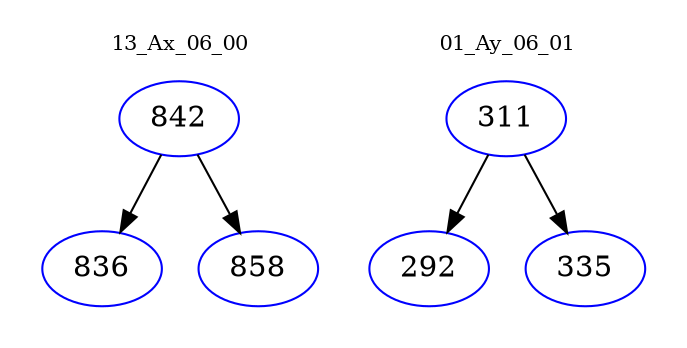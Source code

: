 digraph{
subgraph cluster_0 {
color = white
label = "13_Ax_06_00";
fontsize=10;
T0_842 [label="842", color="blue"]
T0_842 -> T0_836 [color="black"]
T0_836 [label="836", color="blue"]
T0_842 -> T0_858 [color="black"]
T0_858 [label="858", color="blue"]
}
subgraph cluster_1 {
color = white
label = "01_Ay_06_01";
fontsize=10;
T1_311 [label="311", color="blue"]
T1_311 -> T1_292 [color="black"]
T1_292 [label="292", color="blue"]
T1_311 -> T1_335 [color="black"]
T1_335 [label="335", color="blue"]
}
}

